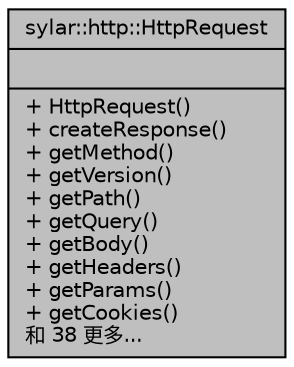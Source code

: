 digraph "sylar::http::HttpRequest"
{
 // LATEX_PDF_SIZE
  edge [fontname="Helvetica",fontsize="10",labelfontname="Helvetica",labelfontsize="10"];
  node [fontname="Helvetica",fontsize="10",shape=record];
  Node1 [label="{sylar::http::HttpRequest\n||+ HttpRequest()\l+ createResponse()\l+ getMethod()\l+ getVersion()\l+ getPath()\l+ getQuery()\l+ getBody()\l+ getHeaders()\l+ getParams()\l+ getCookies()\l和 38 更多...\l}",height=0.2,width=0.4,color="black", fillcolor="grey75", style="filled", fontcolor="black",tooltip="HTTP请求结构"];
}
